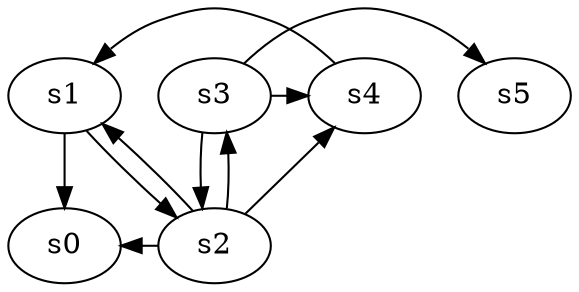 digraph game_0783_complex_6 {
    s0 [name="s0", player=0, target=1];
    s1 [name="s1", player=0, target=1];
    s2 [name="s2", player=1];
    s3 [name="s3", player=1];
    s4 [name="s4", player=1];
    s5 [name="s5", player=1];

    s1 -> s0;
    s1 -> s2 [constraint="time % 3 == 2 || time % 4 == 0"];
    s2 -> s0 [constraint="time % 2 == 1 && time % 3 == 0"];
    s2 -> s1 [constraint="time % 4 == 3 || time % 4 == 2"];
    s2 -> s3 [constraint="time % 2 == 1"];
    s2 -> s4 [constraint="time % 5 == 4"];
    s3 -> s2;
    s3 -> s4 [constraint="time % 3 == 0 && time % 4 == 0"];
    s3 -> s5 [constraint="time % 3 == 1 && time % 4 == 1"];
    s4 -> s1 [constraint="time % 5 == 1"];
}
